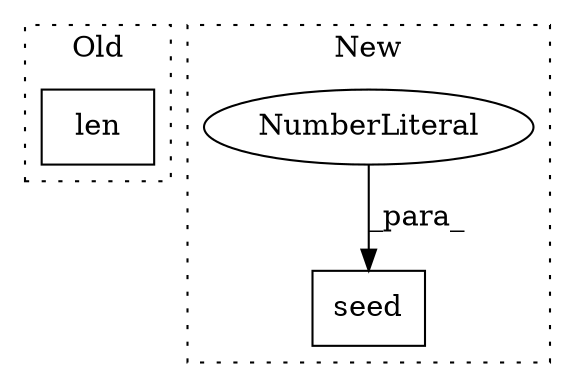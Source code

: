 digraph G {
subgraph cluster0 {
1 [label="len" a="32" s="24599,24612" l="4,1" shape="box"];
label = "Old";
style="dotted";
}
subgraph cluster1 {
2 [label="seed" a="32" s="24073,24079" l="5,1" shape="box"];
3 [label="NumberLiteral" a="34" s="24078" l="1" shape="ellipse"];
label = "New";
style="dotted";
}
3 -> 2 [label="_para_"];
}